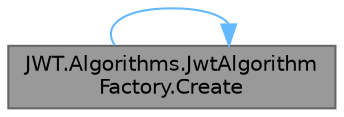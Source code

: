 digraph "JWT.Algorithms.JwtAlgorithmFactory.Create"
{
 // LATEX_PDF_SIZE
  bgcolor="transparent";
  edge [fontname=Helvetica,fontsize=10,labelfontname=Helvetica,labelfontsize=10];
  node [fontname=Helvetica,fontsize=10,shape=box,height=0.2,width=0.4];
  rankdir="LR";
  Node1 [id="Node000001",label="JWT.Algorithms.JwtAlgorithm\lFactory.Create",height=0.2,width=0.4,color="gray40", fillcolor="grey60", style="filled", fontcolor="black",tooltip="Creates an AlgorithmFactory using the provided algorithm enum."];
  Node1 -> Node1 [id="edge3_Node000001_Node000001",color="steelblue1",style="solid",tooltip=" "];
}
